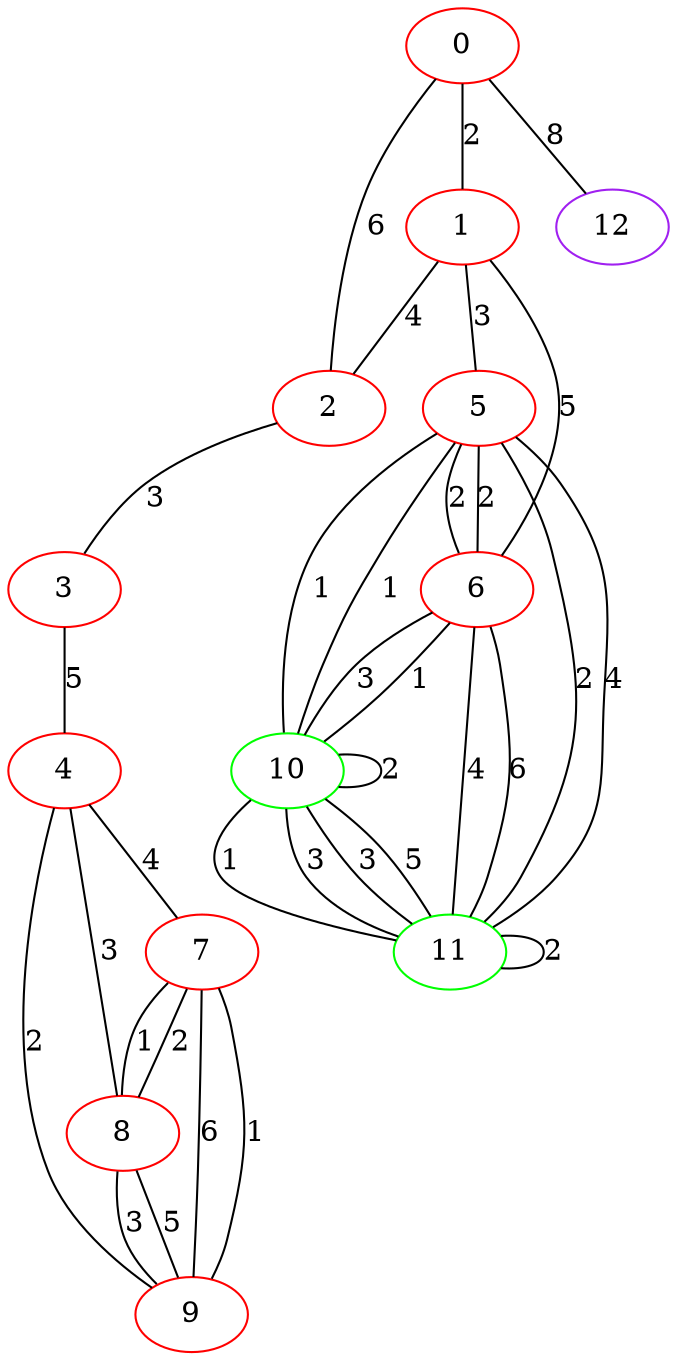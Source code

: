 graph "" {
0 [color=red, weight=1];
1 [color=red, weight=1];
2 [color=red, weight=1];
3 [color=red, weight=1];
4 [color=red, weight=1];
5 [color=red, weight=1];
6 [color=red, weight=1];
7 [color=red, weight=1];
8 [color=red, weight=1];
9 [color=red, weight=1];
10 [color=green, weight=2];
11 [color=green, weight=2];
12 [color=purple, weight=4];
0 -- 1  [key=0, label=2];
0 -- 2  [key=0, label=6];
0 -- 12  [key=0, label=8];
1 -- 2  [key=0, label=4];
1 -- 5  [key=0, label=3];
1 -- 6  [key=0, label=5];
2 -- 3  [key=0, label=3];
3 -- 4  [key=0, label=5];
4 -- 8  [key=0, label=3];
4 -- 9  [key=0, label=2];
4 -- 7  [key=0, label=4];
5 -- 10  [key=0, label=1];
5 -- 10  [key=1, label=1];
5 -- 11  [key=0, label=2];
5 -- 11  [key=1, label=4];
5 -- 6  [key=0, label=2];
5 -- 6  [key=1, label=2];
6 -- 10  [key=0, label=1];
6 -- 10  [key=1, label=3];
6 -- 11  [key=0, label=4];
6 -- 11  [key=1, label=6];
7 -- 8  [key=0, label=1];
7 -- 8  [key=1, label=2];
7 -- 9  [key=0, label=6];
7 -- 9  [key=1, label=1];
8 -- 9  [key=0, label=5];
8 -- 9  [key=1, label=3];
10 -- 10  [key=0, label=2];
10 -- 11  [key=0, label=3];
10 -- 11  [key=1, label=5];
10 -- 11  [key=2, label=1];
10 -- 11  [key=3, label=3];
11 -- 11  [key=0, label=2];
}
